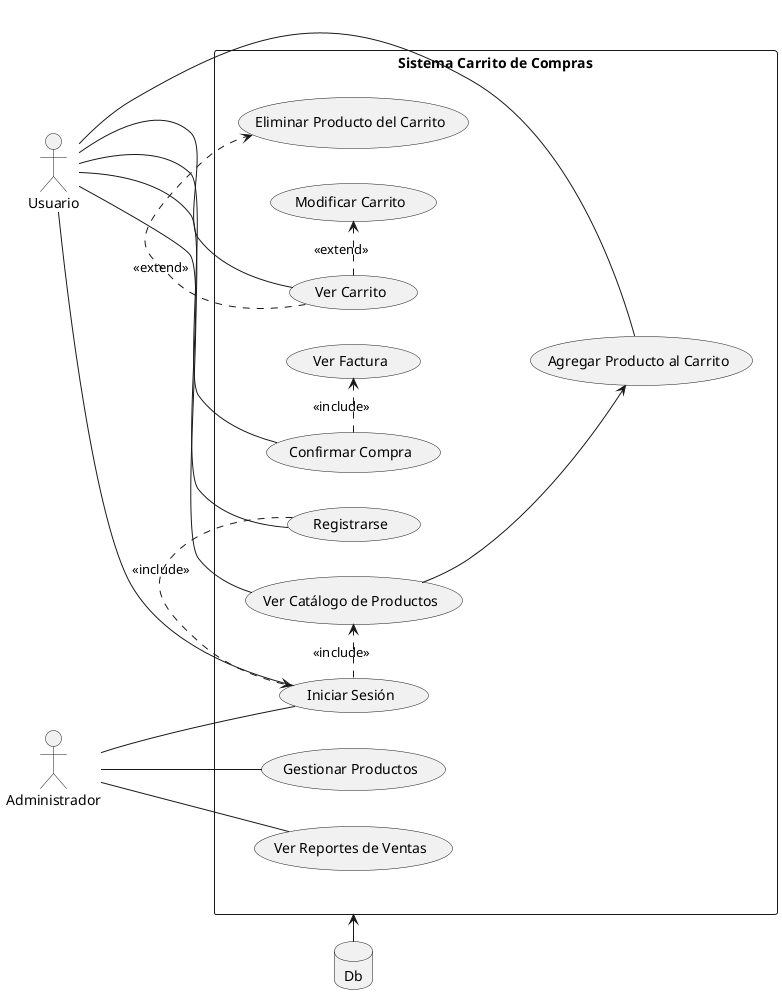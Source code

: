 @startuml
left to right direction

actor Usuario
actor Administrador
database Db

rectangle "Sistema Carrito de Compras" {
    (Registrarse)
    (Iniciar Sesión)
    (Ver Catálogo de Productos)
    (Agregar Producto al Carrito)
    (Ver Carrito)
    (Modificar Carrito)
    (Eliminar Producto del Carrito)
    (Confirmar Compra)
    (Ver Factura)
    (Gestionar Productos)
    (Ver Reportes de Ventas)
}

Db -> "Sistema Carrito de Compras"

Usuario -- (Registrarse)
(Registrarse) .> (Iniciar Sesión) : <<include>>
Usuario -- (Iniciar Sesión)
(Iniciar Sesión) .> (Ver Catálogo de Productos) : <<include>>
Usuario -- (Ver Catálogo de Productos)
(Ver Catálogo de Productos) --> (Agregar Producto al Carrito)
Usuario -- (Agregar Producto al Carrito)
Usuario -- (Ver Carrito)
(Ver Carrito) .> (Modificar Carrito) : <<extend>>
(Ver Carrito) .> (Eliminar Producto del Carrito) : <<extend>>
Usuario -- (Confirmar Compra)
(Confirmar Compra) .> (Ver Factura) : <<include>>

Administrador -- (Iniciar Sesión)
Administrador -- (Gestionar Productos)
Administrador -- (Ver Reportes de Ventas)

@enduml